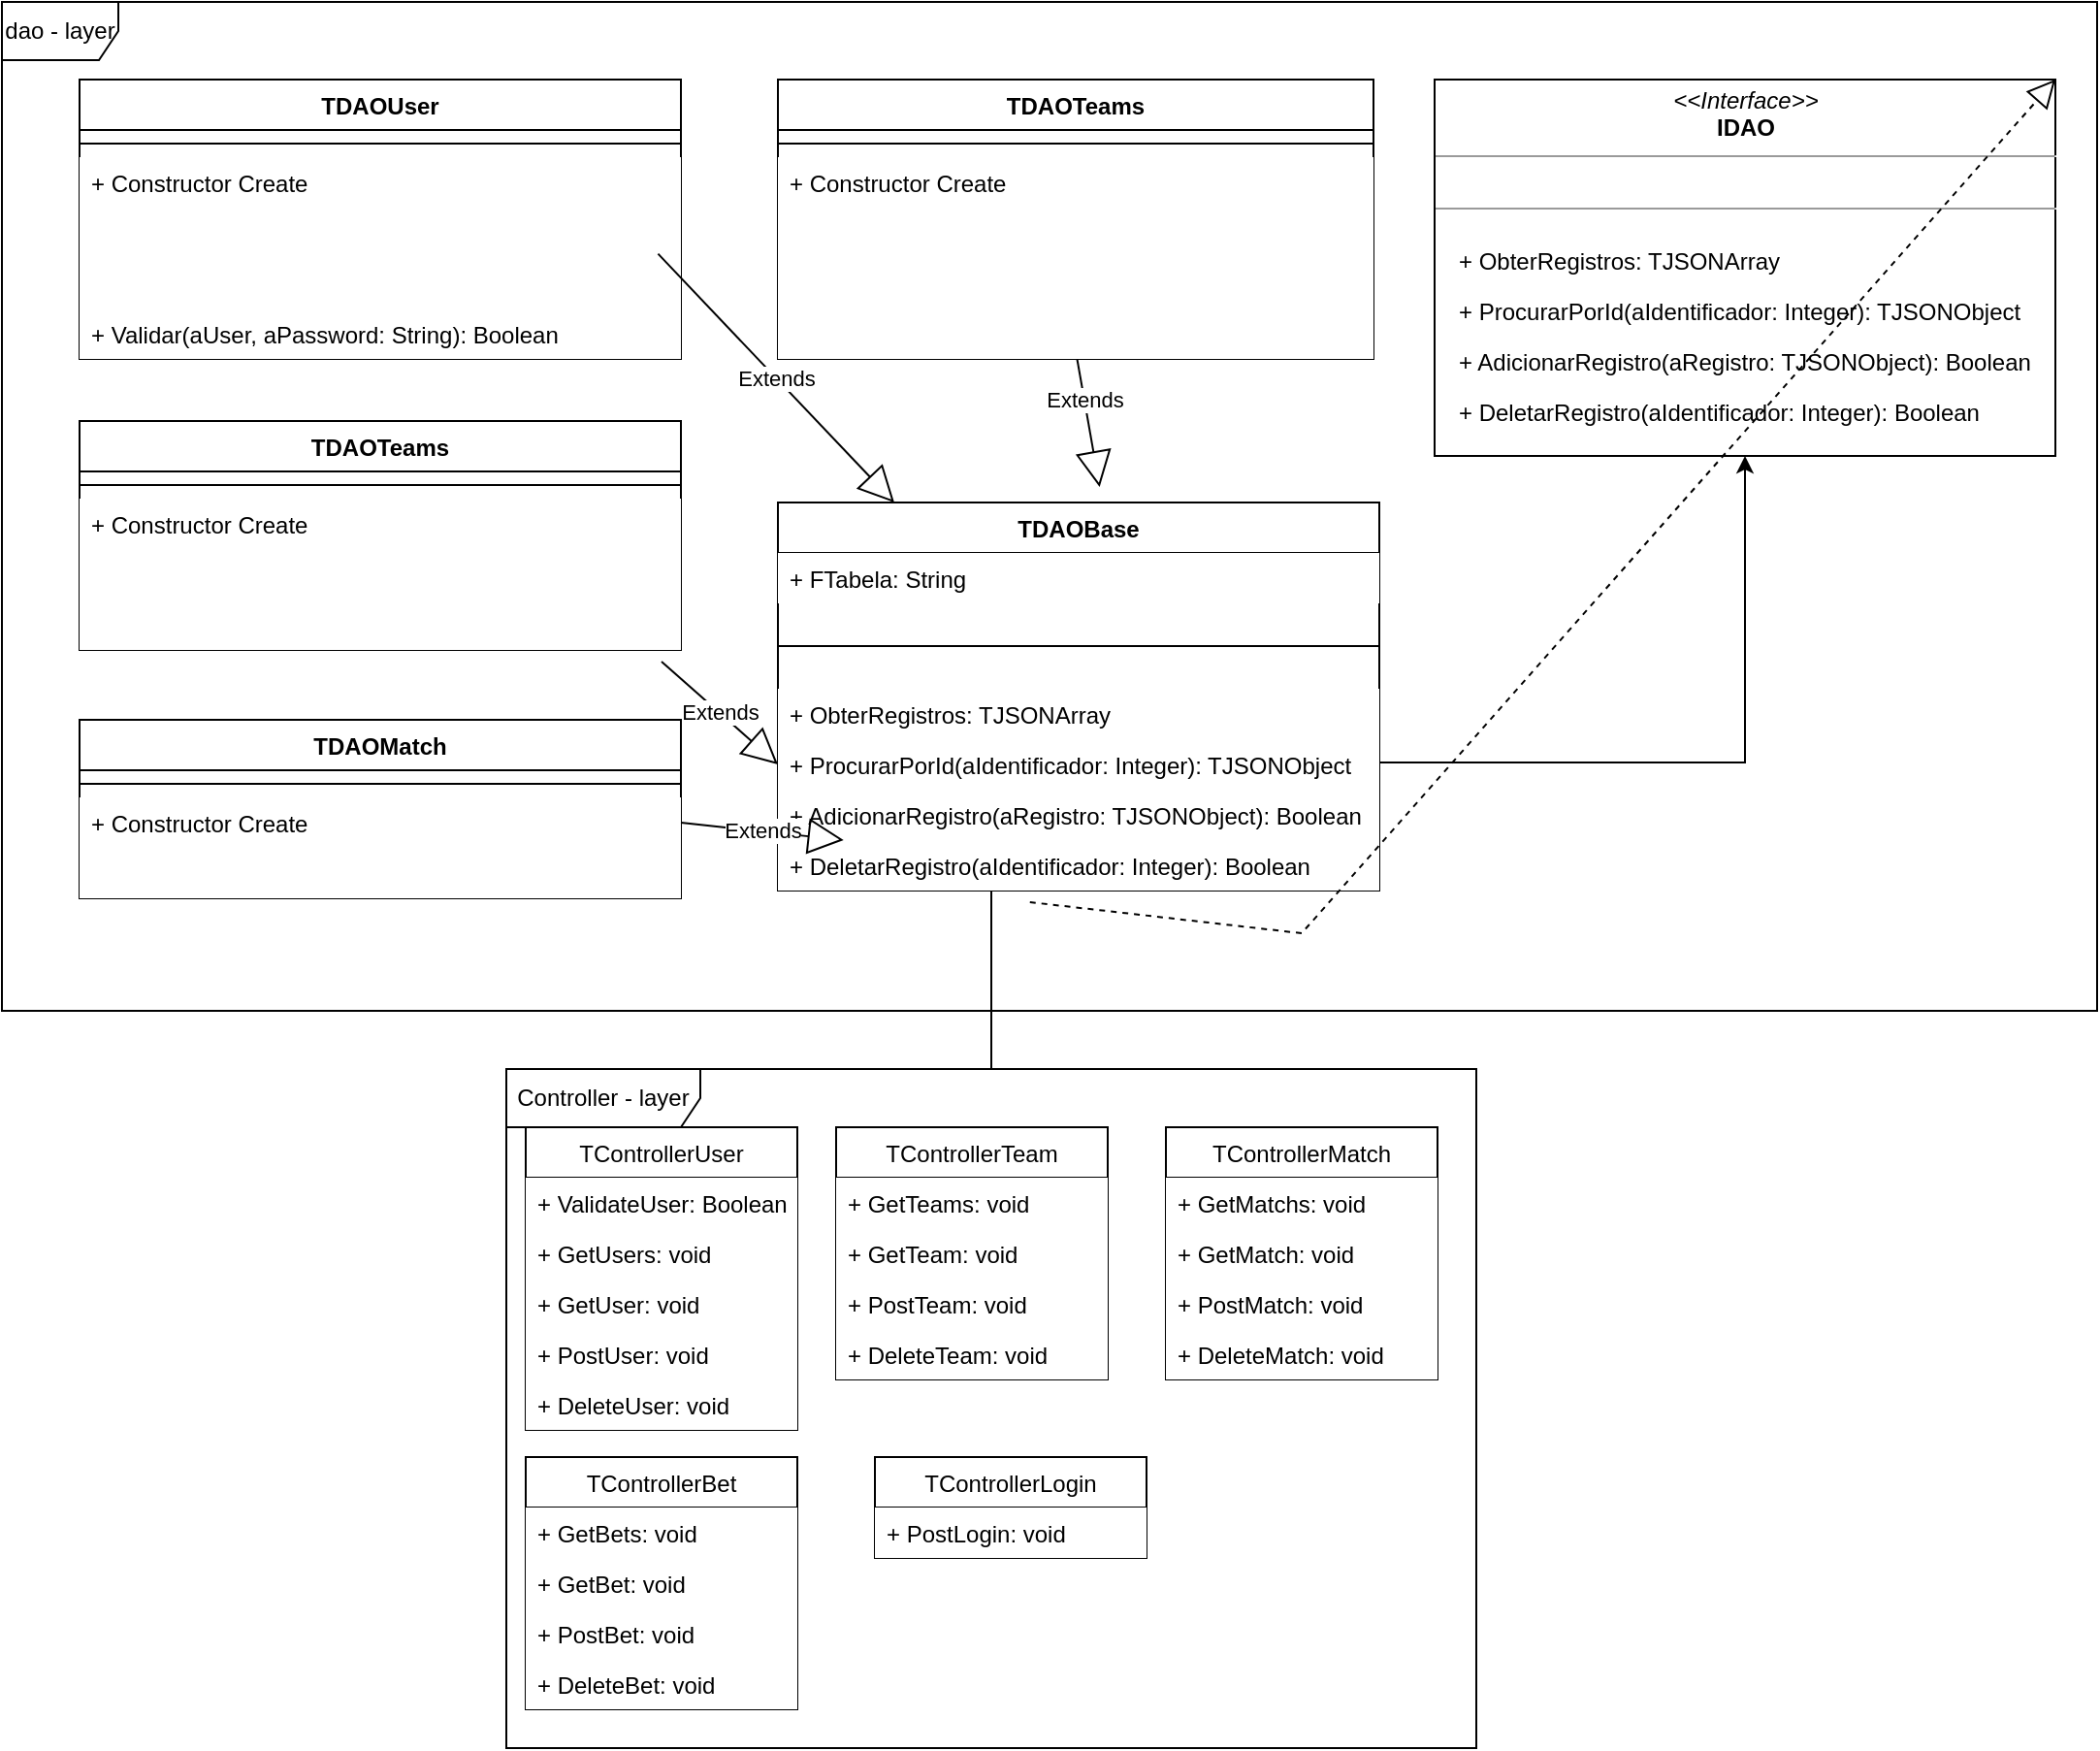 <mxfile version="20.8.20" type="device"><diagram name="Página-1" id="R33q4bfliVnX9S0uF5EJ"><mxGraphModel dx="-661" dy="925" grid="1" gridSize="10" guides="1" tooltips="1" connect="1" arrows="1" fold="1" page="1" pageScale="1" pageWidth="827" pageHeight="1169" math="0" shadow="0"><root><mxCell id="0"/><mxCell id="1" parent="0"/><mxCell id="jGUVnjohcbehVN-JoTiz-1" value="dao - layer" style="shape=umlFrame;whiteSpace=wrap;html=1;pointerEvents=0;" vertex="1" parent="1"><mxGeometry x="2120" y="60" width="1080" height="520" as="geometry"/></mxCell><mxCell id="jGUVnjohcbehVN-JoTiz-2" value="TDAOUser" style="swimlane;fontStyle=1;align=center;verticalAlign=top;childLayout=stackLayout;horizontal=1;startSize=26;horizontalStack=0;resizeParent=1;resizeParentMax=0;resizeLast=0;collapsible=1;marginBottom=0;gradientColor=none;fillColor=default;" vertex="1" parent="1"><mxGeometry x="2160" y="100" width="310" height="144" as="geometry"><mxRectangle x="2160" y="90" width="100" height="30" as="alternateBounds"/></mxGeometry></mxCell><mxCell id="jGUVnjohcbehVN-JoTiz-4" value="" style="line;strokeWidth=1;align=left;verticalAlign=middle;spacingTop=-1;spacingLeft=3;spacingRight=3;rotatable=0;labelPosition=right;points=[];portConstraint=eastwest;strokeColor=default;" vertex="1" parent="jGUVnjohcbehVN-JoTiz-2"><mxGeometry y="26" width="310" height="14" as="geometry"/></mxCell><mxCell id="jGUVnjohcbehVN-JoTiz-6" value="+ Constructor Create" style="text;strokeColor=none;fillColor=default;align=left;verticalAlign=top;spacingLeft=4;spacingRight=4;overflow=hidden;rotatable=0;points=[[0,0.5],[1,0.5]];portConstraint=eastwest;" vertex="1" parent="jGUVnjohcbehVN-JoTiz-2"><mxGeometry y="40" width="310" height="26" as="geometry"/></mxCell><mxCell id="jGUVnjohcbehVN-JoTiz-7" value="" style="text;strokeColor=none;fillColor=default;align=left;verticalAlign=top;spacingLeft=4;spacingRight=4;overflow=hidden;rotatable=0;points=[[0,0.5],[1,0.5]];portConstraint=eastwest;" vertex="1" parent="jGUVnjohcbehVN-JoTiz-2"><mxGeometry y="66" width="310" height="26" as="geometry"/></mxCell><mxCell id="jGUVnjohcbehVN-JoTiz-8" value="" style="text;strokeColor=none;fillColor=default;align=left;verticalAlign=top;spacingLeft=4;spacingRight=4;overflow=hidden;rotatable=0;points=[[0,0.5],[1,0.5]];portConstraint=eastwest;" vertex="1" parent="jGUVnjohcbehVN-JoTiz-2"><mxGeometry y="92" width="310" height="26" as="geometry"/></mxCell><mxCell id="jGUVnjohcbehVN-JoTiz-9" value="+ Validar(aUser, aPassword: String): Boolean" style="text;strokeColor=none;fillColor=default;align=left;verticalAlign=top;spacingLeft=4;spacingRight=4;overflow=hidden;rotatable=0;points=[[0,0.5],[1,0.5]];portConstraint=eastwest;" vertex="1" parent="jGUVnjohcbehVN-JoTiz-2"><mxGeometry y="118" width="310" height="26" as="geometry"/></mxCell><mxCell id="jGUVnjohcbehVN-JoTiz-10" value="TDAOTeams" style="swimlane;fontStyle=1;align=center;verticalAlign=top;childLayout=stackLayout;horizontal=1;startSize=26;horizontalStack=0;resizeParent=1;resizeParentMax=0;resizeLast=0;collapsible=1;marginBottom=0;" vertex="1" parent="1"><mxGeometry x="2160" y="276" width="310" height="118" as="geometry"/></mxCell><mxCell id="jGUVnjohcbehVN-JoTiz-11" value="" style="line;strokeWidth=1;fillColor=none;align=left;verticalAlign=middle;spacingTop=-1;spacingLeft=3;spacingRight=3;rotatable=0;labelPosition=right;points=[];portConstraint=eastwest;strokeColor=inherit;" vertex="1" parent="jGUVnjohcbehVN-JoTiz-10"><mxGeometry y="26" width="310" height="14" as="geometry"/></mxCell><mxCell id="jGUVnjohcbehVN-JoTiz-13" value="+ Constructor Create" style="text;strokeColor=none;fillColor=default;align=left;verticalAlign=top;spacingLeft=4;spacingRight=4;overflow=hidden;rotatable=0;points=[[0,0.5],[1,0.5]];portConstraint=eastwest;" vertex="1" parent="jGUVnjohcbehVN-JoTiz-10"><mxGeometry y="40" width="310" height="26" as="geometry"/></mxCell><mxCell id="jGUVnjohcbehVN-JoTiz-14" value="" style="text;strokeColor=none;fillColor=default;align=left;verticalAlign=top;spacingLeft=4;spacingRight=4;overflow=hidden;rotatable=0;points=[[0,0.5],[1,0.5]];portConstraint=eastwest;" vertex="1" parent="jGUVnjohcbehVN-JoTiz-10"><mxGeometry y="66" width="310" height="26" as="geometry"/></mxCell><mxCell id="jGUVnjohcbehVN-JoTiz-88" value="Extends" style="endArrow=block;endSize=16;endFill=0;html=1;rounded=0;entryX=0;entryY=0.5;entryDx=0;entryDy=0;" edge="1" parent="jGUVnjohcbehVN-JoTiz-10" target="jGUVnjohcbehVN-JoTiz-78"><mxGeometry width="160" relative="1" as="geometry"><mxPoint x="300" y="124" as="sourcePoint"/><mxPoint x="460" y="124" as="targetPoint"/></mxGeometry></mxCell><mxCell id="jGUVnjohcbehVN-JoTiz-15" value="" style="text;strokeColor=none;fillColor=default;align=left;verticalAlign=top;spacingLeft=4;spacingRight=4;overflow=hidden;rotatable=0;points=[[0,0.5],[1,0.5]];portConstraint=eastwest;" vertex="1" parent="jGUVnjohcbehVN-JoTiz-10"><mxGeometry y="92" width="310" height="26" as="geometry"/></mxCell><mxCell id="jGUVnjohcbehVN-JoTiz-17" value="TDAOMatch" style="swimlane;fontStyle=1;align=center;verticalAlign=top;childLayout=stackLayout;horizontal=1;startSize=26;horizontalStack=0;resizeParent=1;resizeParentMax=0;resizeLast=0;collapsible=1;marginBottom=0;" vertex="1" parent="1"><mxGeometry x="2160" y="430" width="310" height="92" as="geometry"/></mxCell><mxCell id="jGUVnjohcbehVN-JoTiz-18" value="" style="line;strokeWidth=1;fillColor=none;align=left;verticalAlign=middle;spacingTop=-1;spacingLeft=3;spacingRight=3;rotatable=0;labelPosition=right;points=[];portConstraint=eastwest;strokeColor=inherit;" vertex="1" parent="jGUVnjohcbehVN-JoTiz-17"><mxGeometry y="26" width="310" height="14" as="geometry"/></mxCell><mxCell id="jGUVnjohcbehVN-JoTiz-20" value="+ Constructor Create" style="text;strokeColor=none;fillColor=default;align=left;verticalAlign=top;spacingLeft=4;spacingRight=4;overflow=hidden;rotatable=0;points=[[0,0.5],[1,0.5]];portConstraint=eastwest;" vertex="1" parent="jGUVnjohcbehVN-JoTiz-17"><mxGeometry y="40" width="310" height="26" as="geometry"/></mxCell><mxCell id="jGUVnjohcbehVN-JoTiz-21" value="" style="text;strokeColor=none;fillColor=default;align=left;verticalAlign=top;spacingLeft=4;spacingRight=4;overflow=hidden;rotatable=0;points=[[0,0.5],[1,0.5]];portConstraint=eastwest;" vertex="1" parent="jGUVnjohcbehVN-JoTiz-17"><mxGeometry y="66" width="310" height="26" as="geometry"/></mxCell><mxCell id="jGUVnjohcbehVN-JoTiz-24" value="TDAOTeams" style="swimlane;fontStyle=1;align=center;verticalAlign=top;childLayout=stackLayout;horizontal=1;startSize=26;horizontalStack=0;resizeParent=1;resizeParentMax=0;resizeLast=0;collapsible=1;marginBottom=0;" vertex="1" parent="1"><mxGeometry x="2520" y="100" width="307" height="144" as="geometry"/></mxCell><mxCell id="jGUVnjohcbehVN-JoTiz-25" value="" style="line;strokeWidth=1;fillColor=none;align=left;verticalAlign=middle;spacingTop=-1;spacingLeft=3;spacingRight=3;rotatable=0;labelPosition=right;points=[];portConstraint=eastwest;strokeColor=inherit;" vertex="1" parent="jGUVnjohcbehVN-JoTiz-24"><mxGeometry y="26" width="307" height="14" as="geometry"/></mxCell><mxCell id="jGUVnjohcbehVN-JoTiz-26" value="+ Constructor Create" style="text;strokeColor=none;fillColor=default;align=left;verticalAlign=top;spacingLeft=4;spacingRight=4;overflow=hidden;rotatable=0;points=[[0,0.5],[1,0.5]];portConstraint=eastwest;" vertex="1" parent="jGUVnjohcbehVN-JoTiz-24"><mxGeometry y="40" width="307" height="26" as="geometry"/></mxCell><mxCell id="jGUVnjohcbehVN-JoTiz-27" value="" style="text;strokeColor=none;fillColor=default;align=left;verticalAlign=top;spacingLeft=4;spacingRight=4;overflow=hidden;rotatable=0;points=[[0,0.5],[1,0.5]];portConstraint=eastwest;" vertex="1" parent="jGUVnjohcbehVN-JoTiz-24"><mxGeometry y="66" width="307" height="26" as="geometry"/></mxCell><mxCell id="jGUVnjohcbehVN-JoTiz-28" value="" style="text;strokeColor=none;fillColor=default;align=left;verticalAlign=top;spacingLeft=4;spacingRight=4;overflow=hidden;rotatable=0;points=[[0,0.5],[1,0.5]];portConstraint=eastwest;" vertex="1" parent="jGUVnjohcbehVN-JoTiz-24"><mxGeometry y="92" width="307" height="26" as="geometry"/></mxCell><mxCell id="jGUVnjohcbehVN-JoTiz-86" value="Extends" style="endArrow=block;endSize=16;endFill=0;html=1;rounded=0;entryX=0.535;entryY=-0.04;entryDx=0;entryDy=0;entryPerimeter=0;" edge="1" parent="jGUVnjohcbehVN-JoTiz-24" target="jGUVnjohcbehVN-JoTiz-75"><mxGeometry width="160" relative="1" as="geometry"><mxPoint x="150" y="120" as="sourcePoint"/><mxPoint x="310" y="120" as="targetPoint"/></mxGeometry></mxCell><mxCell id="jGUVnjohcbehVN-JoTiz-29" value="" style="text;strokeColor=none;fillColor=default;align=left;verticalAlign=top;spacingLeft=4;spacingRight=4;overflow=hidden;rotatable=0;points=[[0,0.5],[1,0.5]];portConstraint=eastwest;" vertex="1" parent="jGUVnjohcbehVN-JoTiz-24"><mxGeometry y="118" width="307" height="26" as="geometry"/></mxCell><mxCell id="jGUVnjohcbehVN-JoTiz-31" value="&lt;p style=&quot;margin:0px;margin-top:4px;text-align:center;&quot;&gt;&lt;i&gt;&amp;lt;&amp;lt;Interface&amp;gt;&amp;gt;&lt;/i&gt;&lt;br&gt;&lt;b&gt;IDAO&lt;/b&gt;&lt;/p&gt;&lt;hr size=&quot;1&quot;&gt;&lt;p style=&quot;margin:0px;margin-left:4px;&quot;&gt;&lt;br&gt;&lt;/p&gt;&lt;hr size=&quot;1&quot;&gt;&lt;p style=&quot;margin:0px;margin-left:4px;&quot;&gt;&lt;br&gt;&lt;/p&gt;" style="verticalAlign=top;align=left;overflow=fill;fontSize=12;fontFamily=Helvetica;html=1;" vertex="1" parent="1"><mxGeometry x="2858.5" y="100" width="320" height="194" as="geometry"/></mxCell><mxCell id="jGUVnjohcbehVN-JoTiz-32" value="+ ObterRegistros: TJSONArray" style="text;strokeColor=none;fillColor=none;align=left;verticalAlign=top;spacingLeft=4;spacingRight=4;overflow=hidden;rotatable=0;points=[[0,0.5],[1,0.5]];portConstraint=eastwest;" vertex="1" parent="1"><mxGeometry x="2865" y="180" width="307" height="26" as="geometry"/></mxCell><mxCell id="jGUVnjohcbehVN-JoTiz-33" value="+ ProcurarPorId(aIdentificador: Integer): TJSONObject" style="text;strokeColor=none;fillColor=none;align=left;verticalAlign=top;spacingLeft=4;spacingRight=4;overflow=hidden;rotatable=0;points=[[0,0.5],[1,0.5]];portConstraint=eastwest;" vertex="1" parent="1"><mxGeometry x="2865" y="206" width="307" height="26" as="geometry"/></mxCell><mxCell id="jGUVnjohcbehVN-JoTiz-34" value="+ AdicionarRegistro(aRegistro: TJSONObject): Boolean" style="text;strokeColor=none;fillColor=none;align=left;verticalAlign=top;spacingLeft=4;spacingRight=4;overflow=hidden;rotatable=0;points=[[0,0.5],[1,0.5]];portConstraint=eastwest;" vertex="1" parent="1"><mxGeometry x="2865" y="232" width="307" height="26" as="geometry"/></mxCell><mxCell id="jGUVnjohcbehVN-JoTiz-35" value="+ DeletarRegistro(aIdentificador: Integer): Boolean" style="text;strokeColor=none;fillColor=none;align=left;verticalAlign=top;spacingLeft=4;spacingRight=4;overflow=hidden;rotatable=0;points=[[0,0.5],[1,0.5]];portConstraint=eastwest;" vertex="1" parent="1"><mxGeometry x="2865" y="258" width="307" height="26" as="geometry"/></mxCell><mxCell id="jGUVnjohcbehVN-JoTiz-73" style="edgeStyle=orthogonalEdgeStyle;rounded=0;orthogonalLoop=1;jettySize=auto;html=1;" edge="1" parent="1" source="jGUVnjohcbehVN-JoTiz-43" target="jGUVnjohcbehVN-JoTiz-31"><mxGeometry relative="1" as="geometry"/></mxCell><mxCell id="jGUVnjohcbehVN-JoTiz-43" value="Controller - layer" style="shape=umlFrame;whiteSpace=wrap;html=1;pointerEvents=0;strokeColor=default;fillColor=none;gradientColor=none;width=100;height=30;" vertex="1" parent="1"><mxGeometry x="2380" y="610" width="500" height="350" as="geometry"/></mxCell><mxCell id="jGUVnjohcbehVN-JoTiz-44" value="TControllerUser" style="swimlane;fontStyle=0;childLayout=stackLayout;horizontal=1;startSize=26;fillColor=default;horizontalStack=0;resizeParent=1;resizeParentMax=0;resizeLast=0;collapsible=1;marginBottom=0;strokeColor=default;" vertex="1" parent="1"><mxGeometry x="2390" y="640" width="140" height="156" as="geometry"/></mxCell><mxCell id="jGUVnjohcbehVN-JoTiz-45" value="+ ValidateUser: Boolean" style="text;strokeColor=none;fillColor=default;align=left;verticalAlign=top;spacingLeft=4;spacingRight=4;overflow=hidden;rotatable=0;points=[[0,0.5],[1,0.5]];portConstraint=eastwest;" vertex="1" parent="jGUVnjohcbehVN-JoTiz-44"><mxGeometry y="26" width="140" height="26" as="geometry"/></mxCell><mxCell id="jGUVnjohcbehVN-JoTiz-46" value="+ GetUsers: void" style="text;strokeColor=none;fillColor=default;align=left;verticalAlign=top;spacingLeft=4;spacingRight=4;overflow=hidden;rotatable=0;points=[[0,0.5],[1,0.5]];portConstraint=eastwest;" vertex="1" parent="jGUVnjohcbehVN-JoTiz-44"><mxGeometry y="52" width="140" height="26" as="geometry"/></mxCell><mxCell id="jGUVnjohcbehVN-JoTiz-47" value="+ GetUser: void" style="text;strokeColor=none;fillColor=default;align=left;verticalAlign=top;spacingLeft=4;spacingRight=4;overflow=hidden;rotatable=0;points=[[0,0.5],[1,0.5]];portConstraint=eastwest;" vertex="1" parent="jGUVnjohcbehVN-JoTiz-44"><mxGeometry y="78" width="140" height="26" as="geometry"/></mxCell><mxCell id="jGUVnjohcbehVN-JoTiz-49" value="+ PostUser: void" style="text;strokeColor=none;fillColor=default;align=left;verticalAlign=top;spacingLeft=4;spacingRight=4;overflow=hidden;rotatable=0;points=[[0,0.5],[1,0.5]];portConstraint=eastwest;" vertex="1" parent="jGUVnjohcbehVN-JoTiz-44"><mxGeometry y="104" width="140" height="26" as="geometry"/></mxCell><mxCell id="jGUVnjohcbehVN-JoTiz-48" value="+ DeleteUser: void" style="text;strokeColor=none;fillColor=default;align=left;verticalAlign=top;spacingLeft=4;spacingRight=4;overflow=hidden;rotatable=0;points=[[0,0.5],[1,0.5]];portConstraint=eastwest;" vertex="1" parent="jGUVnjohcbehVN-JoTiz-44"><mxGeometry y="130" width="140" height="26" as="geometry"/></mxCell><mxCell id="jGUVnjohcbehVN-JoTiz-51" value="TControllerBet" style="swimlane;fontStyle=0;childLayout=stackLayout;horizontal=1;startSize=26;fillColor=default;horizontalStack=0;resizeParent=1;resizeParentMax=0;resizeLast=0;collapsible=1;marginBottom=0;strokeColor=default;" vertex="1" parent="1"><mxGeometry x="2390" y="810" width="140" height="130" as="geometry"/></mxCell><mxCell id="jGUVnjohcbehVN-JoTiz-53" value="+ GetBets: void" style="text;strokeColor=none;fillColor=default;align=left;verticalAlign=top;spacingLeft=4;spacingRight=4;overflow=hidden;rotatable=0;points=[[0,0.5],[1,0.5]];portConstraint=eastwest;" vertex="1" parent="jGUVnjohcbehVN-JoTiz-51"><mxGeometry y="26" width="140" height="26" as="geometry"/></mxCell><mxCell id="jGUVnjohcbehVN-JoTiz-54" value="+ GetBet: void" style="text;strokeColor=none;fillColor=default;align=left;verticalAlign=top;spacingLeft=4;spacingRight=4;overflow=hidden;rotatable=0;points=[[0,0.5],[1,0.5]];portConstraint=eastwest;" vertex="1" parent="jGUVnjohcbehVN-JoTiz-51"><mxGeometry y="52" width="140" height="26" as="geometry"/></mxCell><mxCell id="jGUVnjohcbehVN-JoTiz-55" value="+ PostBet: void" style="text;strokeColor=none;fillColor=default;align=left;verticalAlign=top;spacingLeft=4;spacingRight=4;overflow=hidden;rotatable=0;points=[[0,0.5],[1,0.5]];portConstraint=eastwest;" vertex="1" parent="jGUVnjohcbehVN-JoTiz-51"><mxGeometry y="78" width="140" height="26" as="geometry"/></mxCell><mxCell id="jGUVnjohcbehVN-JoTiz-56" value="+ DeleteBet: void" style="text;strokeColor=none;fillColor=default;align=left;verticalAlign=top;spacingLeft=4;spacingRight=4;overflow=hidden;rotatable=0;points=[[0,0.5],[1,0.5]];portConstraint=eastwest;" vertex="1" parent="jGUVnjohcbehVN-JoTiz-51"><mxGeometry y="104" width="140" height="26" as="geometry"/></mxCell><mxCell id="jGUVnjohcbehVN-JoTiz-57" value="TControllerTeam" style="swimlane;fontStyle=0;childLayout=stackLayout;horizontal=1;startSize=26;fillColor=default;horizontalStack=0;resizeParent=1;resizeParentMax=0;resizeLast=0;collapsible=1;marginBottom=0;strokeColor=default;" vertex="1" parent="1"><mxGeometry x="2550" y="640" width="140" height="130" as="geometry"/></mxCell><mxCell id="jGUVnjohcbehVN-JoTiz-58" value="+ GetTeams: void" style="text;strokeColor=none;fillColor=default;align=left;verticalAlign=top;spacingLeft=4;spacingRight=4;overflow=hidden;rotatable=0;points=[[0,0.5],[1,0.5]];portConstraint=eastwest;" vertex="1" parent="jGUVnjohcbehVN-JoTiz-57"><mxGeometry y="26" width="140" height="26" as="geometry"/></mxCell><mxCell id="jGUVnjohcbehVN-JoTiz-59" value="+ GetTeam: void" style="text;strokeColor=none;fillColor=default;align=left;verticalAlign=top;spacingLeft=4;spacingRight=4;overflow=hidden;rotatable=0;points=[[0,0.5],[1,0.5]];portConstraint=eastwest;" vertex="1" parent="jGUVnjohcbehVN-JoTiz-57"><mxGeometry y="52" width="140" height="26" as="geometry"/></mxCell><mxCell id="jGUVnjohcbehVN-JoTiz-60" value="+ PostTeam: void" style="text;strokeColor=none;fillColor=default;align=left;verticalAlign=top;spacingLeft=4;spacingRight=4;overflow=hidden;rotatable=0;points=[[0,0.5],[1,0.5]];portConstraint=eastwest;" vertex="1" parent="jGUVnjohcbehVN-JoTiz-57"><mxGeometry y="78" width="140" height="26" as="geometry"/></mxCell><mxCell id="jGUVnjohcbehVN-JoTiz-61" value="+ DeleteTeam: void" style="text;strokeColor=none;fillColor=default;align=left;verticalAlign=top;spacingLeft=4;spacingRight=4;overflow=hidden;rotatable=0;points=[[0,0.5],[1,0.5]];portConstraint=eastwest;" vertex="1" parent="jGUVnjohcbehVN-JoTiz-57"><mxGeometry y="104" width="140" height="26" as="geometry"/></mxCell><mxCell id="jGUVnjohcbehVN-JoTiz-62" value="TControllerMatch" style="swimlane;fontStyle=0;childLayout=stackLayout;horizontal=1;startSize=26;fillColor=default;horizontalStack=0;resizeParent=1;resizeParentMax=0;resizeLast=0;collapsible=1;marginBottom=0;strokeColor=default;" vertex="1" parent="1"><mxGeometry x="2720" y="640" width="140" height="130" as="geometry"/></mxCell><mxCell id="jGUVnjohcbehVN-JoTiz-63" value="+ GetMatchs: void" style="text;strokeColor=none;fillColor=default;align=left;verticalAlign=top;spacingLeft=4;spacingRight=4;overflow=hidden;rotatable=0;points=[[0,0.5],[1,0.5]];portConstraint=eastwest;" vertex="1" parent="jGUVnjohcbehVN-JoTiz-62"><mxGeometry y="26" width="140" height="26" as="geometry"/></mxCell><mxCell id="jGUVnjohcbehVN-JoTiz-64" value="+ GetMatch: void" style="text;strokeColor=none;fillColor=default;align=left;verticalAlign=top;spacingLeft=4;spacingRight=4;overflow=hidden;rotatable=0;points=[[0,0.5],[1,0.5]];portConstraint=eastwest;" vertex="1" parent="jGUVnjohcbehVN-JoTiz-62"><mxGeometry y="52" width="140" height="26" as="geometry"/></mxCell><mxCell id="jGUVnjohcbehVN-JoTiz-65" value="+ PostMatch: void" style="text;strokeColor=none;fillColor=default;align=left;verticalAlign=top;spacingLeft=4;spacingRight=4;overflow=hidden;rotatable=0;points=[[0,0.5],[1,0.5]];portConstraint=eastwest;" vertex="1" parent="jGUVnjohcbehVN-JoTiz-62"><mxGeometry y="78" width="140" height="26" as="geometry"/></mxCell><mxCell id="jGUVnjohcbehVN-JoTiz-66" value="+ DeleteMatch: void" style="text;strokeColor=none;fillColor=default;align=left;verticalAlign=top;spacingLeft=4;spacingRight=4;overflow=hidden;rotatable=0;points=[[0,0.5],[1,0.5]];portConstraint=eastwest;" vertex="1" parent="jGUVnjohcbehVN-JoTiz-62"><mxGeometry y="104" width="140" height="26" as="geometry"/></mxCell><mxCell id="jGUVnjohcbehVN-JoTiz-68" value="TControllerLogin" style="swimlane;fontStyle=0;childLayout=stackLayout;horizontal=1;startSize=26;fillColor=default;horizontalStack=0;resizeParent=1;resizeParentMax=0;resizeLast=0;collapsible=1;marginBottom=0;strokeColor=default;" vertex="1" parent="1"><mxGeometry x="2570" y="810" width="140" height="52" as="geometry"/></mxCell><mxCell id="jGUVnjohcbehVN-JoTiz-71" value="+ PostLogin: void" style="text;strokeColor=none;fillColor=default;align=left;verticalAlign=top;spacingLeft=4;spacingRight=4;overflow=hidden;rotatable=0;points=[[0,0.5],[1,0.5]];portConstraint=eastwest;" vertex="1" parent="jGUVnjohcbehVN-JoTiz-68"><mxGeometry y="26" width="140" height="26" as="geometry"/></mxCell><mxCell id="jGUVnjohcbehVN-JoTiz-75" value="TDAOBase" style="swimlane;fontStyle=1;align=center;verticalAlign=top;childLayout=stackLayout;horizontal=1;startSize=26;horizontalStack=0;resizeParent=1;resizeParentMax=0;resizeLast=0;collapsible=1;marginBottom=0;gradientColor=none;fillColor=default;" vertex="1" parent="1"><mxGeometry x="2520" y="318" width="310" height="200" as="geometry"><mxRectangle x="2160" y="90" width="100" height="30" as="alternateBounds"/></mxGeometry></mxCell><mxCell id="jGUVnjohcbehVN-JoTiz-90" value="+ FTabela: String" style="text;strokeColor=none;fillColor=default;align=left;verticalAlign=top;spacingLeft=4;spacingRight=4;overflow=hidden;rotatable=0;points=[[0,0.5],[1,0.5]];portConstraint=eastwest;" vertex="1" parent="jGUVnjohcbehVN-JoTiz-75"><mxGeometry y="26" width="310" height="26" as="geometry"/></mxCell><mxCell id="jGUVnjohcbehVN-JoTiz-76" value="" style="line;strokeWidth=1;align=left;verticalAlign=middle;spacingTop=-1;spacingLeft=3;spacingRight=3;rotatable=0;labelPosition=right;points=[];portConstraint=eastwest;strokeColor=default;" vertex="1" parent="jGUVnjohcbehVN-JoTiz-75"><mxGeometry y="52" width="310" height="44" as="geometry"/></mxCell><mxCell id="jGUVnjohcbehVN-JoTiz-77" value="+ ObterRegistros: TJSONArray" style="text;strokeColor=none;fillColor=default;align=left;verticalAlign=top;spacingLeft=4;spacingRight=4;overflow=hidden;rotatable=0;points=[[0,0.5],[1,0.5]];portConstraint=eastwest;" vertex="1" parent="jGUVnjohcbehVN-JoTiz-75"><mxGeometry y="96" width="310" height="26" as="geometry"/></mxCell><mxCell id="jGUVnjohcbehVN-JoTiz-78" value="+ ProcurarPorId(aIdentificador: Integer): TJSONObject" style="text;strokeColor=none;fillColor=default;align=left;verticalAlign=top;spacingLeft=4;spacingRight=4;overflow=hidden;rotatable=0;points=[[0,0.5],[1,0.5]];portConstraint=eastwest;" vertex="1" parent="jGUVnjohcbehVN-JoTiz-75"><mxGeometry y="122" width="310" height="26" as="geometry"/></mxCell><mxCell id="jGUVnjohcbehVN-JoTiz-79" value="+ AdicionarRegistro(aRegistro: TJSONObject): Boolean" style="text;strokeColor=none;fillColor=default;align=left;verticalAlign=top;spacingLeft=4;spacingRight=4;overflow=hidden;rotatable=0;points=[[0,0.5],[1,0.5]];portConstraint=eastwest;" vertex="1" parent="jGUVnjohcbehVN-JoTiz-75"><mxGeometry y="148" width="310" height="26" as="geometry"/></mxCell><mxCell id="jGUVnjohcbehVN-JoTiz-80" value="+ DeletarRegistro(aIdentificador: Integer): Boolean" style="text;strokeColor=none;fillColor=default;align=left;verticalAlign=top;spacingLeft=4;spacingRight=4;overflow=hidden;rotatable=0;points=[[0,0.5],[1,0.5]];portConstraint=eastwest;" vertex="1" parent="jGUVnjohcbehVN-JoTiz-75"><mxGeometry y="174" width="310" height="26" as="geometry"/></mxCell><mxCell id="jGUVnjohcbehVN-JoTiz-82" value="" style="endArrow=block;dashed=1;endFill=0;endSize=12;html=1;rounded=0;exitX=0.419;exitY=1.231;exitDx=0;exitDy=0;exitPerimeter=0;entryX=1;entryY=0;entryDx=0;entryDy=0;" edge="1" parent="1" source="jGUVnjohcbehVN-JoTiz-80" target="jGUVnjohcbehVN-JoTiz-31"><mxGeometry width="160" relative="1" as="geometry"><mxPoint x="2470" y="520" as="sourcePoint"/><mxPoint x="2540" y="497" as="targetPoint"/><Array as="points"><mxPoint x="2790" y="540"/></Array></mxGeometry></mxCell><mxCell id="jGUVnjohcbehVN-JoTiz-87" value="Extends" style="endArrow=block;endSize=16;endFill=0;html=1;rounded=0;exitX=0.962;exitY=-0.083;exitDx=0;exitDy=0;exitPerimeter=0;" edge="1" parent="1" source="jGUVnjohcbehVN-JoTiz-8" target="jGUVnjohcbehVN-JoTiz-75"><mxGeometry width="160" relative="1" as="geometry"><mxPoint x="2520" y="280" as="sourcePoint"/><mxPoint x="2680" y="280" as="targetPoint"/></mxGeometry></mxCell><mxCell id="jGUVnjohcbehVN-JoTiz-89" value="Extends" style="endArrow=block;endSize=16;endFill=0;html=1;rounded=0;exitX=1;exitY=0.5;exitDx=0;exitDy=0;" edge="1" parent="1" source="jGUVnjohcbehVN-JoTiz-20" target="jGUVnjohcbehVN-JoTiz-80"><mxGeometry width="160" relative="1" as="geometry"><mxPoint x="2520" y="520" as="sourcePoint"/><mxPoint x="2680" y="520" as="targetPoint"/></mxGeometry></mxCell></root></mxGraphModel></diagram></mxfile>